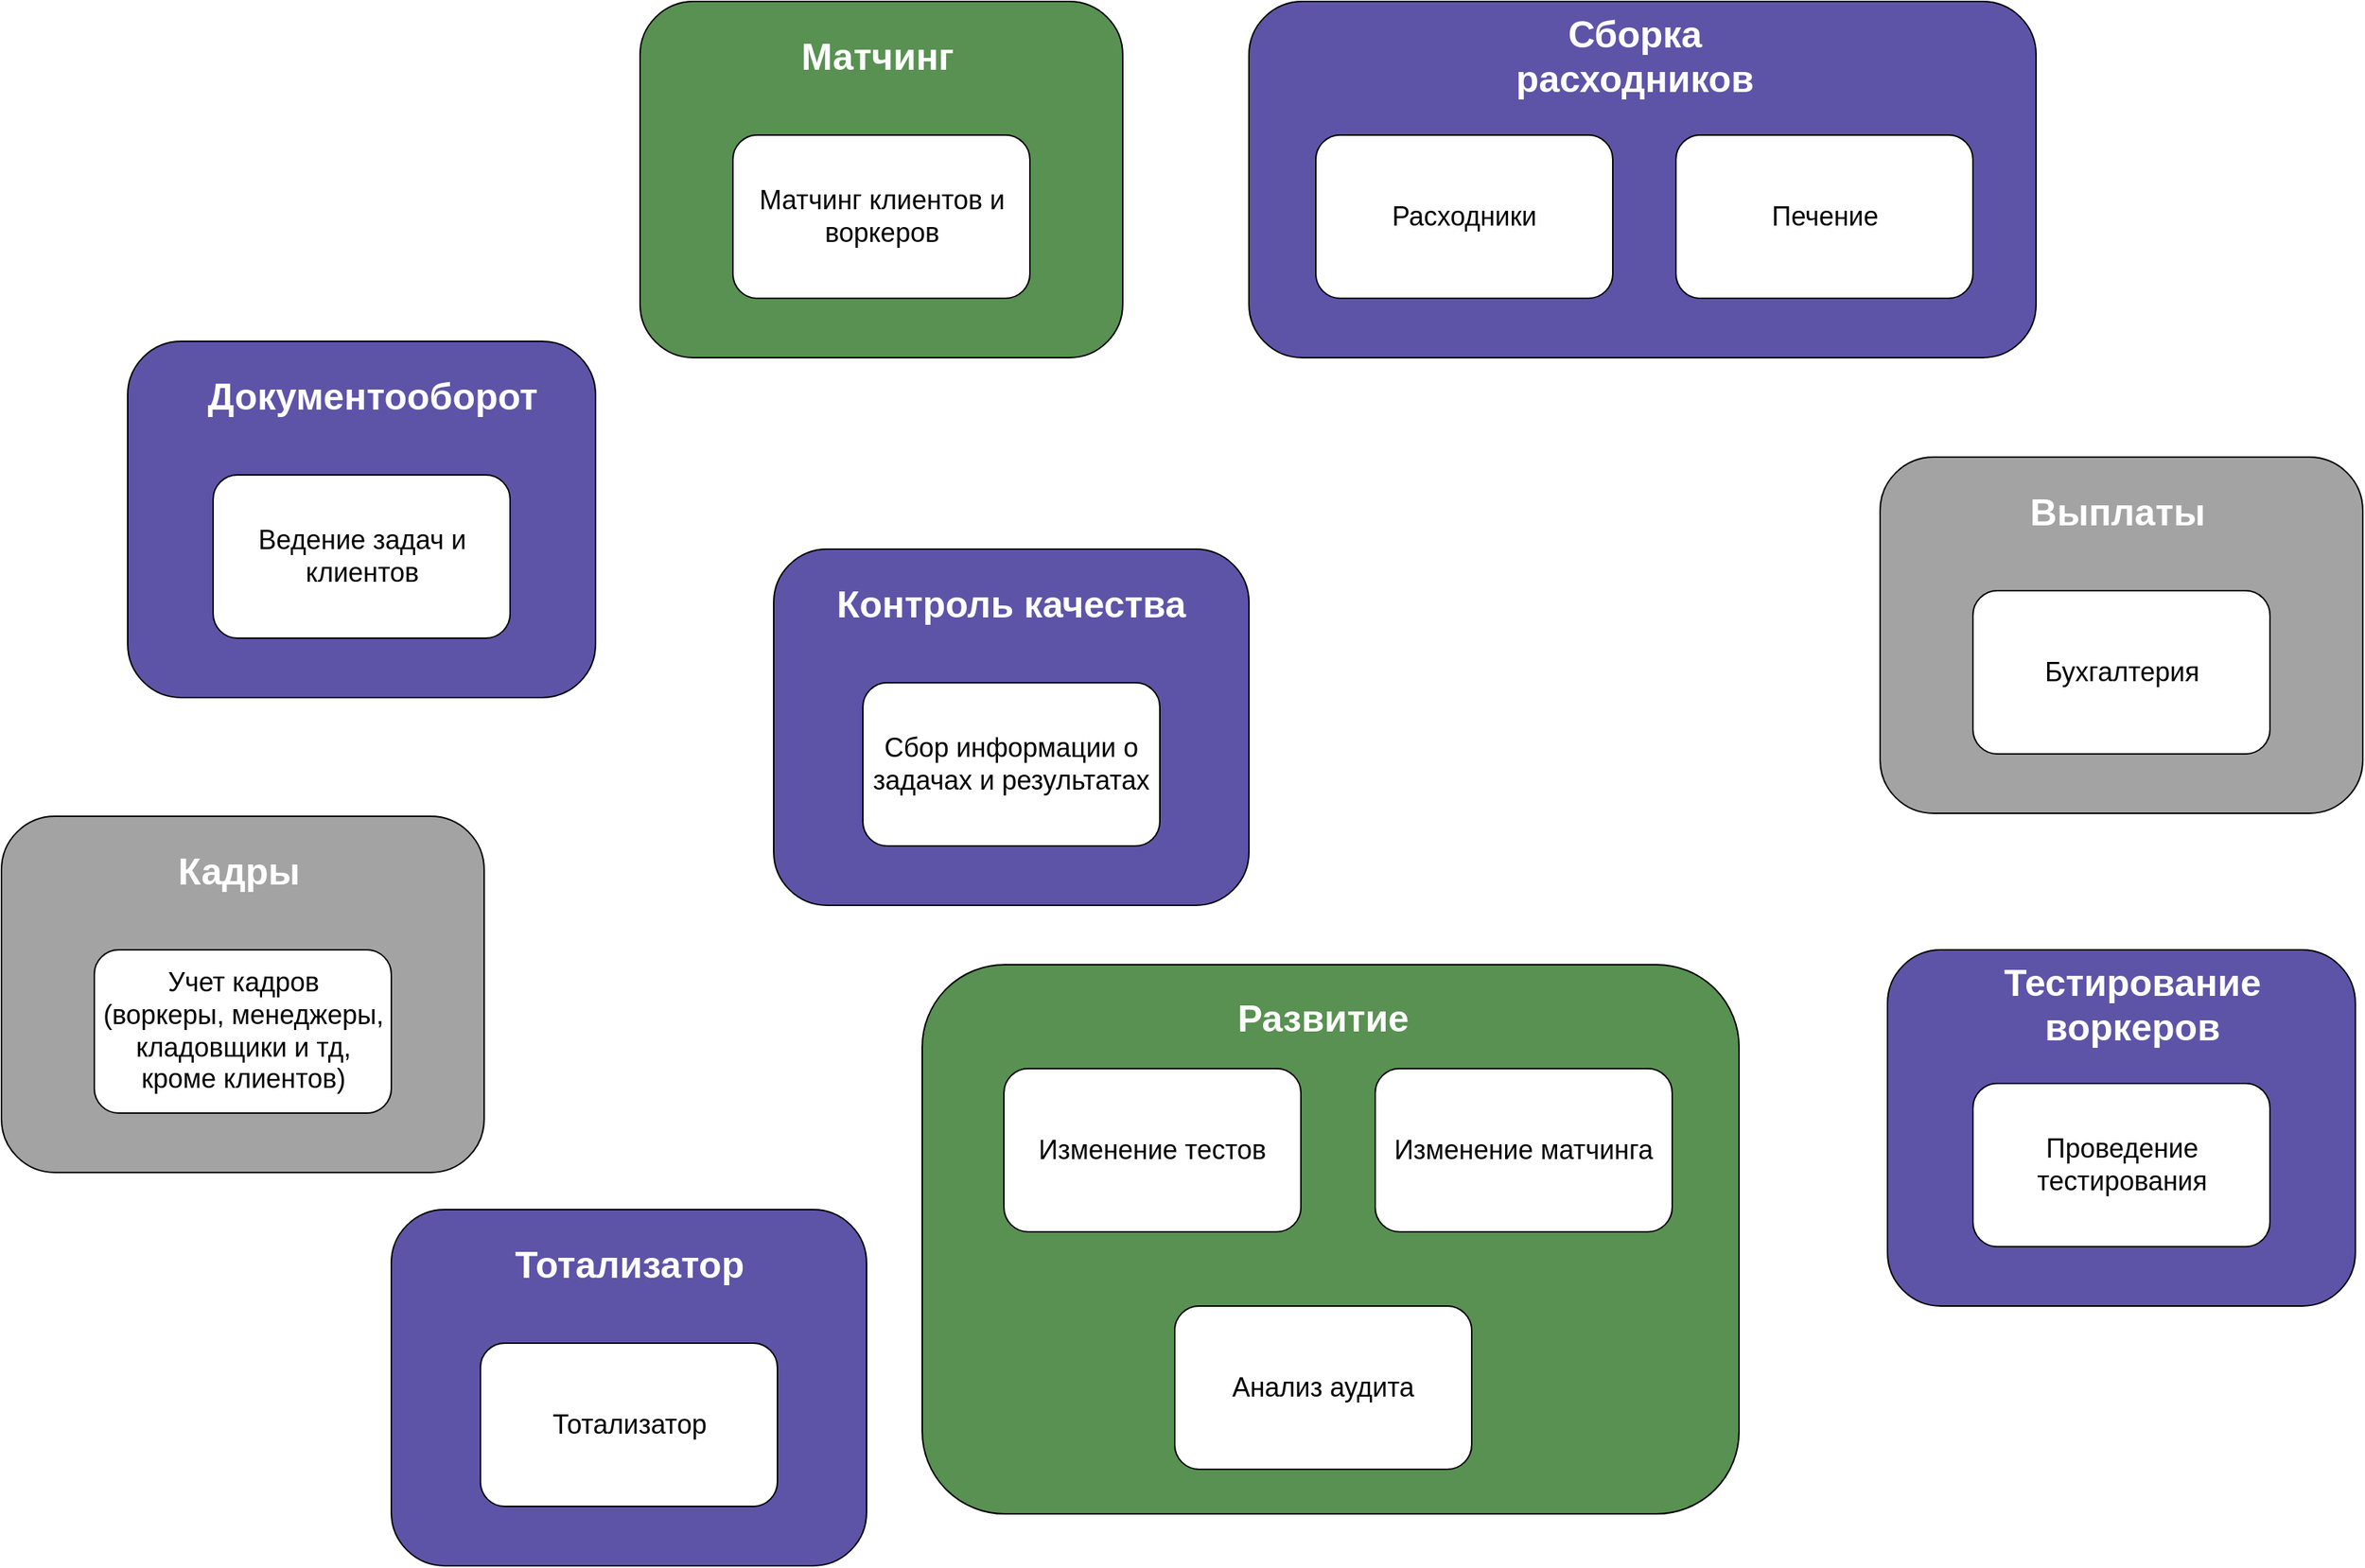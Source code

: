 <mxfile version="24.6.1" type="device">
  <diagram name="Page-1" id="wDBdlok4owlG9jAOKffC">
    <mxGraphModel dx="2869" dy="907" grid="1" gridSize="10" guides="1" tooltips="1" connect="1" arrows="1" fold="1" page="1" pageScale="1" pageWidth="1169" pageHeight="827" math="0" shadow="0">
      <root>
        <mxCell id="0" />
        <mxCell id="1" parent="0" />
        <mxCell id="ZhQ0MyFdHs8SbyfFVafv-2" value="" style="rounded=1;whiteSpace=wrap;html=1;fillColor=#589151;" parent="1" vertex="1">
          <mxGeometry x="220" y="700" width="550" height="370" as="geometry" />
        </mxCell>
        <mxCell id="ZhQ0MyFdHs8SbyfFVafv-4" value="" style="rounded=1;whiteSpace=wrap;html=1;fillColor=#5D54A8;" parent="1" vertex="1">
          <mxGeometry x="120" y="420" width="320" height="240" as="geometry" />
        </mxCell>
        <mxCell id="ZhQ0MyFdHs8SbyfFVafv-9" value="" style="rounded=1;whiteSpace=wrap;html=1;fillColor=#A3A3A3;" parent="1" vertex="1">
          <mxGeometry x="-400" y="600" width="325" height="240" as="geometry" />
        </mxCell>
        <mxCell id="ZhQ0MyFdHs8SbyfFVafv-10" value="&lt;font style=&quot;font-size: 18px;&quot;&gt;Изменение тестов&lt;/font&gt;" style="rounded=1;whiteSpace=wrap;html=1;" parent="1" vertex="1">
          <mxGeometry x="275" y="770" width="200" height="110" as="geometry" />
        </mxCell>
        <mxCell id="ZhQ0MyFdHs8SbyfFVafv-11" value="&lt;font style=&quot;font-size: 18px;&quot;&gt;Изменение матчинга&lt;/font&gt;" style="rounded=1;whiteSpace=wrap;html=1;" parent="1" vertex="1">
          <mxGeometry x="525" y="770" width="200" height="110" as="geometry" />
        </mxCell>
        <mxCell id="ZhQ0MyFdHs8SbyfFVafv-12" value="&lt;b&gt;&lt;font color=&quot;#ffffff&quot; style=&quot;font-size: 25px;&quot;&gt;Развитие&lt;/font&gt;&lt;/b&gt;" style="text;html=1;align=center;verticalAlign=middle;whiteSpace=wrap;rounded=0;" parent="1" vertex="1">
          <mxGeometry x="380" y="720" width="220" height="30" as="geometry" />
        </mxCell>
        <mxCell id="ZhQ0MyFdHs8SbyfFVafv-13" value="" style="rounded=1;whiteSpace=wrap;html=1;fillColor=#5D54A8;" parent="1" vertex="1">
          <mxGeometry x="870" y="690" width="315" height="240" as="geometry" />
        </mxCell>
        <mxCell id="ZhQ0MyFdHs8SbyfFVafv-14" value="&lt;font style=&quot;font-size: 18px;&quot;&gt;Проведение тестирования&lt;/font&gt;" style="rounded=1;whiteSpace=wrap;html=1;" parent="1" vertex="1">
          <mxGeometry x="927.5" y="780" width="200" height="110" as="geometry" />
        </mxCell>
        <mxCell id="ZhQ0MyFdHs8SbyfFVafv-16" value="&lt;b&gt;&lt;font color=&quot;#ffffff&quot; style=&quot;font-size: 25px;&quot;&gt;Тестирование воркеров&lt;/font&gt;&lt;/b&gt;" style="text;html=1;align=center;verticalAlign=middle;whiteSpace=wrap;rounded=0;" parent="1" vertex="1">
          <mxGeometry x="915" y="711" width="240" height="30" as="geometry" />
        </mxCell>
        <mxCell id="ZhQ0MyFdHs8SbyfFVafv-18" value="&lt;font style=&quot;font-size: 18px;&quot;&gt;Анализ аудита&lt;/font&gt;" style="rounded=1;whiteSpace=wrap;html=1;" parent="1" vertex="1">
          <mxGeometry x="390" y="930" width="200" height="110" as="geometry" />
        </mxCell>
        <mxCell id="ZhQ0MyFdHs8SbyfFVafv-19" value="&lt;font color=&quot;#ffffff&quot;&gt;&lt;span style=&quot;font-size: 25px;&quot;&gt;&lt;b&gt;Контроль качества&lt;/b&gt;&lt;/span&gt;&lt;/font&gt;" style="text;html=1;align=center;verticalAlign=middle;whiteSpace=wrap;rounded=0;" parent="1" vertex="1">
          <mxGeometry x="160" y="441" width="240" height="30" as="geometry" />
        </mxCell>
        <mxCell id="ZhQ0MyFdHs8SbyfFVafv-20" value="&lt;font style=&quot;font-size: 18px;&quot;&gt;Сбор информации о задачах и результатах&lt;/font&gt;" style="rounded=1;whiteSpace=wrap;html=1;" parent="1" vertex="1">
          <mxGeometry x="180" y="510" width="200" height="110" as="geometry" />
        </mxCell>
        <mxCell id="ZhQ0MyFdHs8SbyfFVafv-21" value="&lt;font color=&quot;#ffffff&quot;&gt;&lt;span style=&quot;font-size: 25px;&quot;&gt;&lt;b&gt;Кадры&lt;/b&gt;&lt;/span&gt;&lt;/font&gt;" style="text;html=1;align=center;verticalAlign=middle;whiteSpace=wrap;rounded=0;" parent="1" vertex="1">
          <mxGeometry x="-360" y="621" width="240" height="30" as="geometry" />
        </mxCell>
        <mxCell id="ZhQ0MyFdHs8SbyfFVafv-22" value="&lt;font style=&quot;font-size: 18px;&quot;&gt;Учет кадров&lt;/font&gt;&lt;div&gt;&lt;font style=&quot;font-size: 18px;&quot;&gt;(воркеры, менеджеры, кладовщики и тд, кроме клиентов)&lt;/font&gt;&lt;/div&gt;" style="rounded=1;whiteSpace=wrap;html=1;" parent="1" vertex="1">
          <mxGeometry x="-337.5" y="690" width="200" height="110" as="geometry" />
        </mxCell>
        <mxCell id="ZhQ0MyFdHs8SbyfFVafv-23" value="" style="rounded=1;whiteSpace=wrap;html=1;fillColor=#589151;" parent="1" vertex="1">
          <mxGeometry x="30" y="51" width="325" height="240" as="geometry" />
        </mxCell>
        <mxCell id="ZhQ0MyFdHs8SbyfFVafv-24" value="&lt;font color=&quot;#ffffff&quot;&gt;&lt;span style=&quot;font-size: 25px;&quot;&gt;&lt;b&gt;Матчинг&lt;/b&gt;&lt;/span&gt;&lt;/font&gt;" style="text;html=1;align=center;verticalAlign=middle;whiteSpace=wrap;rounded=0;" parent="1" vertex="1">
          <mxGeometry x="70" y="72" width="240" height="30" as="geometry" />
        </mxCell>
        <mxCell id="ZhQ0MyFdHs8SbyfFVafv-25" value="&lt;font style=&quot;font-size: 18px;&quot;&gt;Матчинг клиентов и воркеров&lt;/font&gt;" style="rounded=1;whiteSpace=wrap;html=1;" parent="1" vertex="1">
          <mxGeometry x="92.5" y="141" width="200" height="110" as="geometry" />
        </mxCell>
        <mxCell id="ZhQ0MyFdHs8SbyfFVafv-26" value="" style="rounded=1;whiteSpace=wrap;html=1;fillColor=#5D54A8;" parent="1" vertex="1">
          <mxGeometry x="-137.5" y="865" width="320" height="240" as="geometry" />
        </mxCell>
        <mxCell id="ZhQ0MyFdHs8SbyfFVafv-27" value="&lt;font color=&quot;#ffffff&quot;&gt;&lt;span style=&quot;font-size: 25px;&quot;&gt;&lt;b&gt;Тотализатор&lt;/b&gt;&lt;/span&gt;&lt;/font&gt;" style="text;html=1;align=center;verticalAlign=middle;whiteSpace=wrap;rounded=0;" parent="1" vertex="1">
          <mxGeometry x="-97.5" y="886" width="240" height="30" as="geometry" />
        </mxCell>
        <mxCell id="ZhQ0MyFdHs8SbyfFVafv-28" value="&lt;font style=&quot;font-size: 18px;&quot;&gt;Тотализатор&lt;/font&gt;" style="rounded=1;whiteSpace=wrap;html=1;" parent="1" vertex="1">
          <mxGeometry x="-77.5" y="955" width="200" height="110" as="geometry" />
        </mxCell>
        <mxCell id="ZhQ0MyFdHs8SbyfFVafv-29" value="" style="rounded=1;whiteSpace=wrap;html=1;fillColor=#A3A3A3;" parent="1" vertex="1">
          <mxGeometry x="865" y="358" width="325" height="240" as="geometry" />
        </mxCell>
        <mxCell id="ZhQ0MyFdHs8SbyfFVafv-30" value="&lt;font color=&quot;#ffffff&quot;&gt;&lt;span style=&quot;font-size: 25px;&quot;&gt;&lt;b&gt;Выплаты&lt;/b&gt;&lt;/span&gt;&lt;/font&gt;" style="text;html=1;align=center;verticalAlign=middle;whiteSpace=wrap;rounded=0;" parent="1" vertex="1">
          <mxGeometry x="905" y="379" width="240" height="30" as="geometry" />
        </mxCell>
        <mxCell id="ZhQ0MyFdHs8SbyfFVafv-31" value="&lt;font style=&quot;font-size: 18px;&quot;&gt;Бухгалтерия&lt;/font&gt;" style="rounded=1;whiteSpace=wrap;html=1;" parent="1" vertex="1">
          <mxGeometry x="927.5" y="448" width="200" height="110" as="geometry" />
        </mxCell>
        <mxCell id="ZhQ0MyFdHs8SbyfFVafv-32" value="" style="rounded=1;whiteSpace=wrap;html=1;fillColor=#5D54A8;" parent="1" vertex="1">
          <mxGeometry x="440" y="51" width="530" height="240" as="geometry" />
        </mxCell>
        <mxCell id="ZhQ0MyFdHs8SbyfFVafv-33" value="&lt;font color=&quot;#ffffff&quot;&gt;&lt;span style=&quot;font-size: 25px;&quot;&gt;&lt;b&gt;Сборка расходников&lt;/b&gt;&lt;/span&gt;&lt;/font&gt;" style="text;html=1;align=center;verticalAlign=middle;whiteSpace=wrap;rounded=0;" parent="1" vertex="1">
          <mxGeometry x="580" y="72" width="240" height="30" as="geometry" />
        </mxCell>
        <mxCell id="ZhQ0MyFdHs8SbyfFVafv-34" value="&lt;span style=&quot;font-size: 18px;&quot;&gt;Расходники&lt;/span&gt;" style="rounded=1;whiteSpace=wrap;html=1;" parent="1" vertex="1">
          <mxGeometry x="485" y="141" width="200" height="110" as="geometry" />
        </mxCell>
        <mxCell id="ZhQ0MyFdHs8SbyfFVafv-35" value="" style="rounded=1;whiteSpace=wrap;html=1;fillColor=#5D54A8;" parent="1" vertex="1">
          <mxGeometry x="-315" y="280" width="315" height="240" as="geometry" />
        </mxCell>
        <mxCell id="ZhQ0MyFdHs8SbyfFVafv-36" value="&lt;font style=&quot;font-size: 18px;&quot;&gt;Ведение задач и клиентов&lt;/font&gt;" style="rounded=1;whiteSpace=wrap;html=1;" parent="1" vertex="1">
          <mxGeometry x="-257.5" y="370" width="200" height="110" as="geometry" />
        </mxCell>
        <mxCell id="ZhQ0MyFdHs8SbyfFVafv-37" value="&lt;b&gt;&lt;font color=&quot;#ffffff&quot; style=&quot;font-size: 25px;&quot;&gt;Документооборот&lt;/font&gt;&lt;/b&gt;" style="text;html=1;align=center;verticalAlign=middle;whiteSpace=wrap;rounded=0;" parent="1" vertex="1">
          <mxGeometry x="-270" y="301" width="240" height="30" as="geometry" />
        </mxCell>
        <mxCell id="OjlBisbnbvDBDd95-de6-1" value="&lt;font style=&quot;font-size: 18px;&quot;&gt;Печение&lt;/font&gt;" style="rounded=1;whiteSpace=wrap;html=1;" vertex="1" parent="1">
          <mxGeometry x="727.5" y="141" width="200" height="110" as="geometry" />
        </mxCell>
      </root>
    </mxGraphModel>
  </diagram>
</mxfile>
